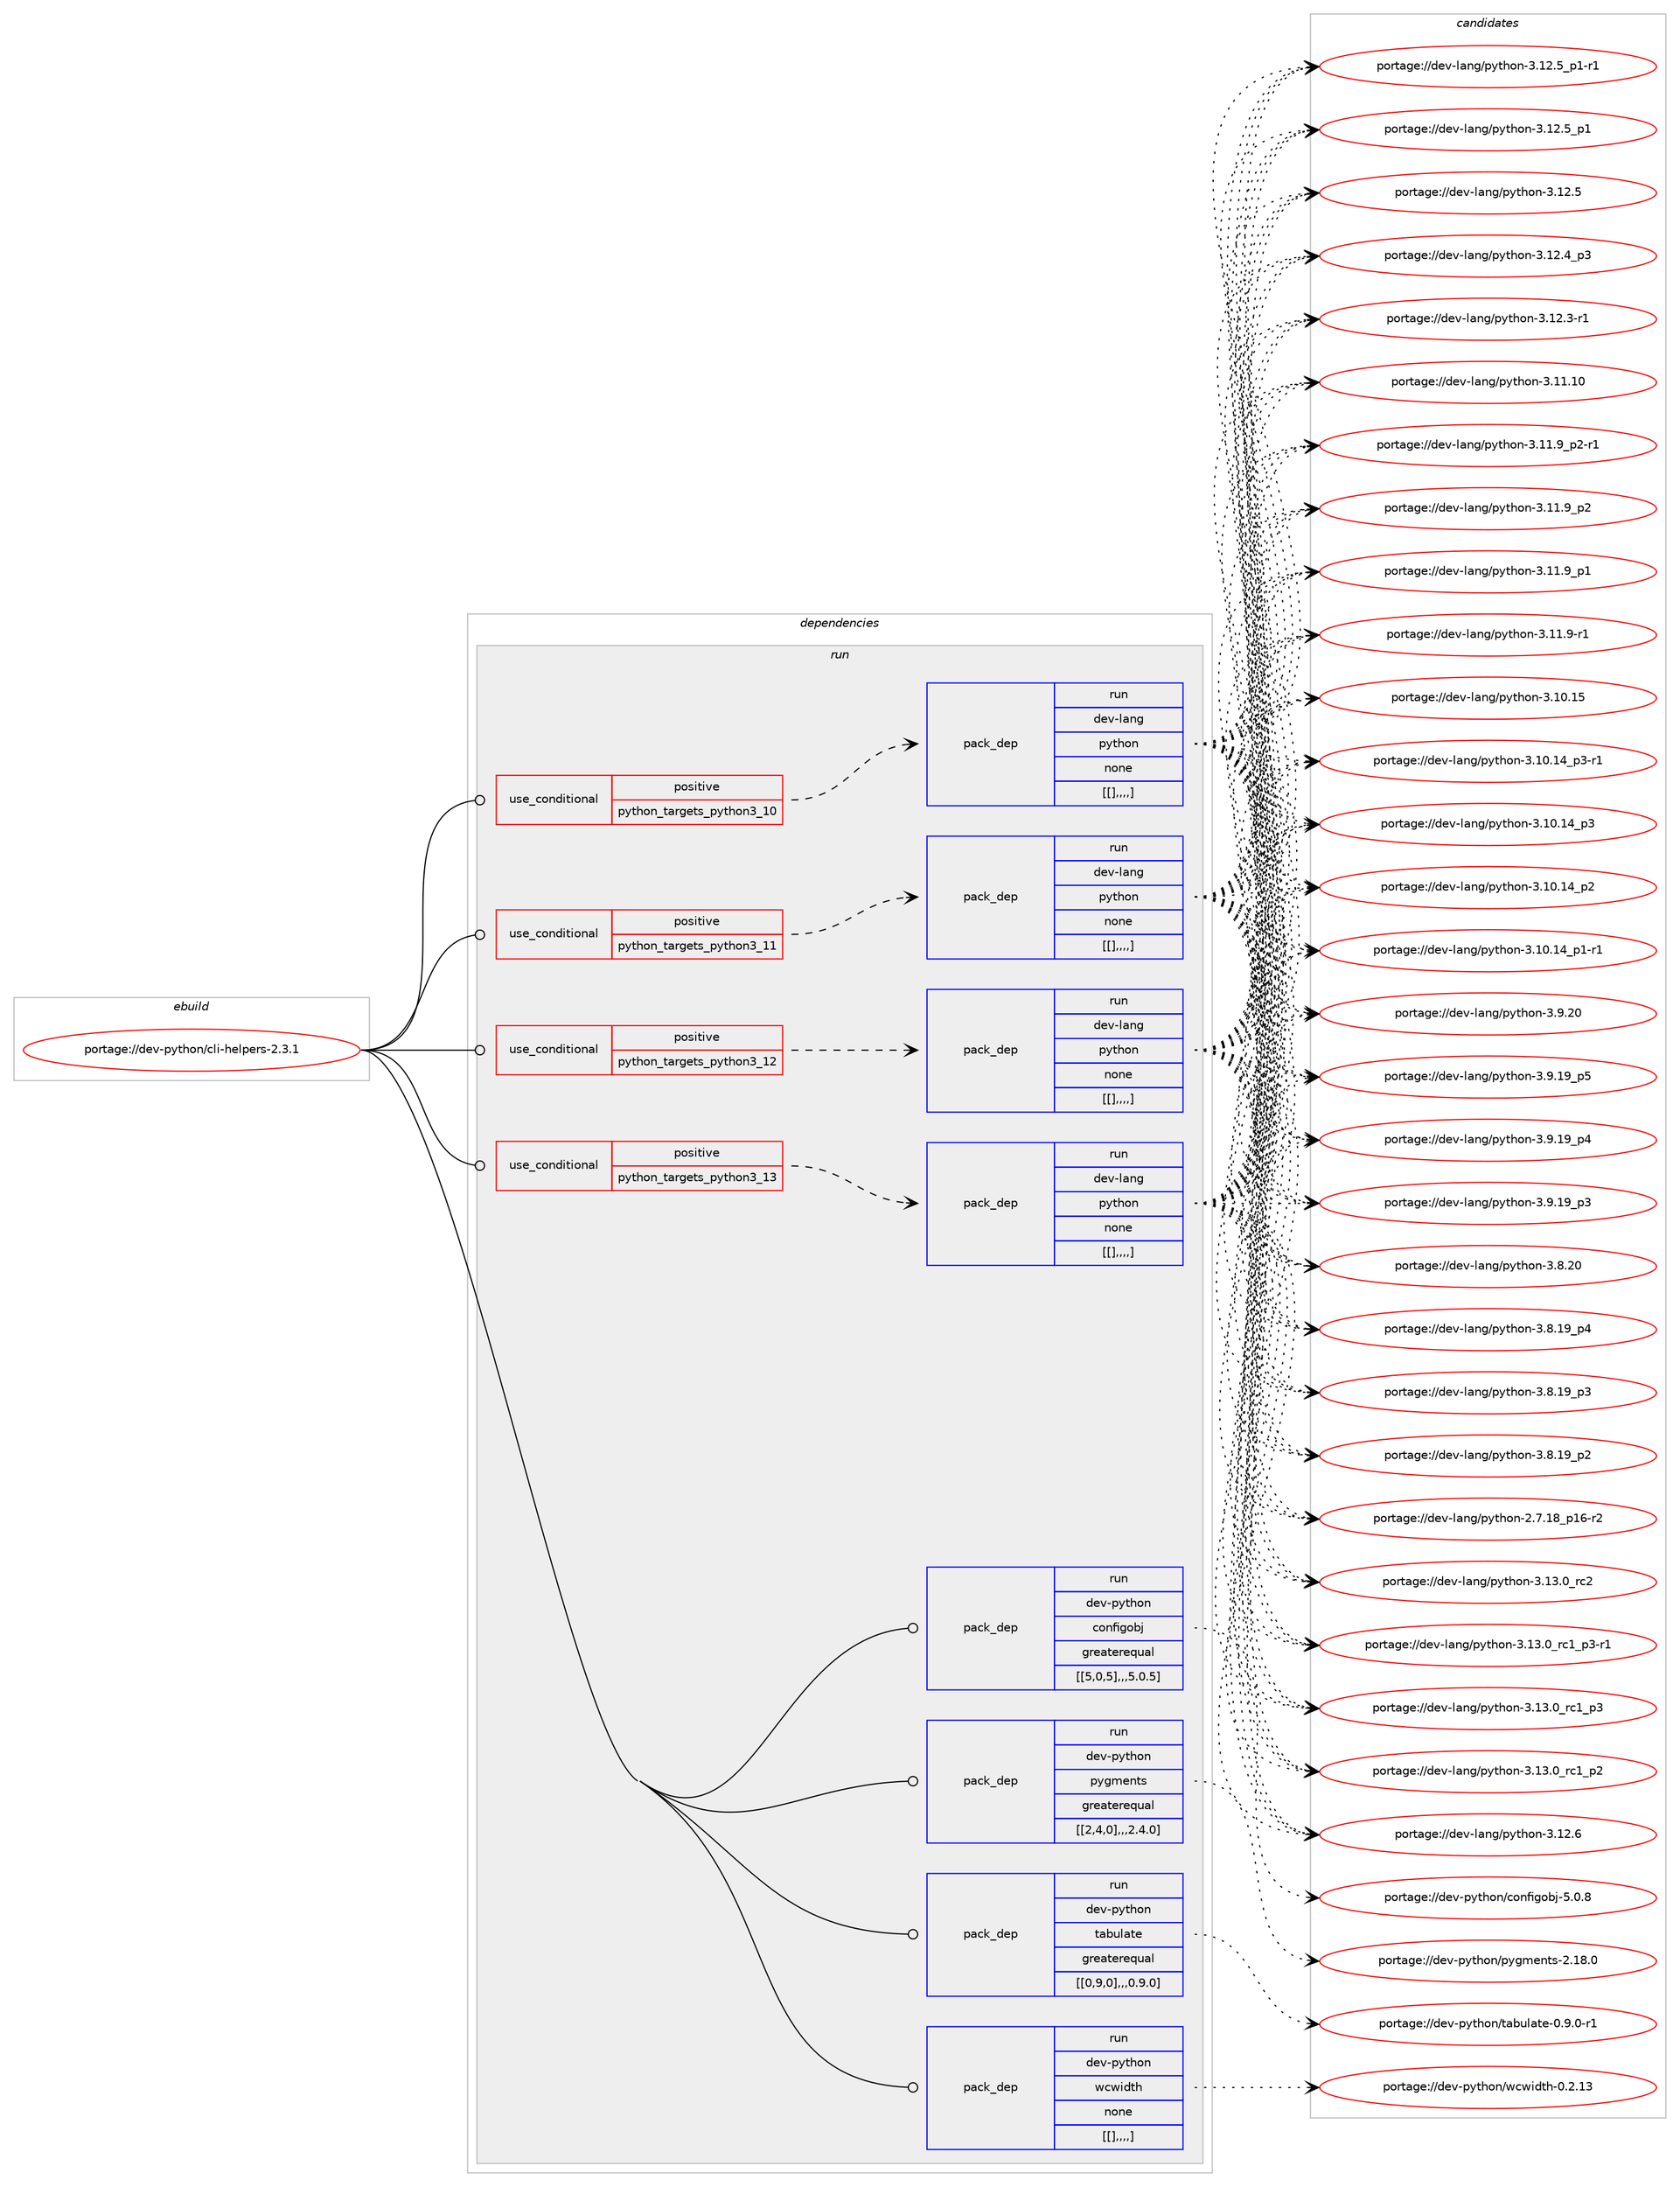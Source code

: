 digraph prolog {

# *************
# Graph options
# *************

newrank=true;
concentrate=true;
compound=true;
graph [rankdir=LR,fontname=Helvetica,fontsize=10,ranksep=1.5];#, ranksep=2.5, nodesep=0.2];
edge  [arrowhead=vee];
node  [fontname=Helvetica,fontsize=10];

# **********
# The ebuild
# **********

subgraph cluster_leftcol {
color=gray;
label=<<i>ebuild</i>>;
id [label="portage://dev-python/cli-helpers-2.3.1", color=red, width=4, href="../dev-python/cli-helpers-2.3.1.svg"];
}

# ****************
# The dependencies
# ****************

subgraph cluster_midcol {
color=gray;
label=<<i>dependencies</i>>;
subgraph cluster_compile {
fillcolor="#eeeeee";
style=filled;
label=<<i>compile</i>>;
}
subgraph cluster_compileandrun {
fillcolor="#eeeeee";
style=filled;
label=<<i>compile and run</i>>;
}
subgraph cluster_run {
fillcolor="#eeeeee";
style=filled;
label=<<i>run</i>>;
subgraph cond32257 {
dependency144692 [label=<<TABLE BORDER="0" CELLBORDER="1" CELLSPACING="0" CELLPADDING="4"><TR><TD ROWSPAN="3" CELLPADDING="10">use_conditional</TD></TR><TR><TD>positive</TD></TR><TR><TD>python_targets_python3_10</TD></TR></TABLE>>, shape=none, color=red];
subgraph pack111219 {
dependency144693 [label=<<TABLE BORDER="0" CELLBORDER="1" CELLSPACING="0" CELLPADDING="4" WIDTH="220"><TR><TD ROWSPAN="6" CELLPADDING="30">pack_dep</TD></TR><TR><TD WIDTH="110">run</TD></TR><TR><TD>dev-lang</TD></TR><TR><TD>python</TD></TR><TR><TD>none</TD></TR><TR><TD>[[],,,,]</TD></TR></TABLE>>, shape=none, color=blue];
}
dependency144692:e -> dependency144693:w [weight=20,style="dashed",arrowhead="vee"];
}
id:e -> dependency144692:w [weight=20,style="solid",arrowhead="odot"];
subgraph cond32258 {
dependency144694 [label=<<TABLE BORDER="0" CELLBORDER="1" CELLSPACING="0" CELLPADDING="4"><TR><TD ROWSPAN="3" CELLPADDING="10">use_conditional</TD></TR><TR><TD>positive</TD></TR><TR><TD>python_targets_python3_11</TD></TR></TABLE>>, shape=none, color=red];
subgraph pack111220 {
dependency144695 [label=<<TABLE BORDER="0" CELLBORDER="1" CELLSPACING="0" CELLPADDING="4" WIDTH="220"><TR><TD ROWSPAN="6" CELLPADDING="30">pack_dep</TD></TR><TR><TD WIDTH="110">run</TD></TR><TR><TD>dev-lang</TD></TR><TR><TD>python</TD></TR><TR><TD>none</TD></TR><TR><TD>[[],,,,]</TD></TR></TABLE>>, shape=none, color=blue];
}
dependency144694:e -> dependency144695:w [weight=20,style="dashed",arrowhead="vee"];
}
id:e -> dependency144694:w [weight=20,style="solid",arrowhead="odot"];
subgraph cond32259 {
dependency144696 [label=<<TABLE BORDER="0" CELLBORDER="1" CELLSPACING="0" CELLPADDING="4"><TR><TD ROWSPAN="3" CELLPADDING="10">use_conditional</TD></TR><TR><TD>positive</TD></TR><TR><TD>python_targets_python3_12</TD></TR></TABLE>>, shape=none, color=red];
subgraph pack111221 {
dependency144697 [label=<<TABLE BORDER="0" CELLBORDER="1" CELLSPACING="0" CELLPADDING="4" WIDTH="220"><TR><TD ROWSPAN="6" CELLPADDING="30">pack_dep</TD></TR><TR><TD WIDTH="110">run</TD></TR><TR><TD>dev-lang</TD></TR><TR><TD>python</TD></TR><TR><TD>none</TD></TR><TR><TD>[[],,,,]</TD></TR></TABLE>>, shape=none, color=blue];
}
dependency144696:e -> dependency144697:w [weight=20,style="dashed",arrowhead="vee"];
}
id:e -> dependency144696:w [weight=20,style="solid",arrowhead="odot"];
subgraph cond32260 {
dependency144698 [label=<<TABLE BORDER="0" CELLBORDER="1" CELLSPACING="0" CELLPADDING="4"><TR><TD ROWSPAN="3" CELLPADDING="10">use_conditional</TD></TR><TR><TD>positive</TD></TR><TR><TD>python_targets_python3_13</TD></TR></TABLE>>, shape=none, color=red];
subgraph pack111222 {
dependency144699 [label=<<TABLE BORDER="0" CELLBORDER="1" CELLSPACING="0" CELLPADDING="4" WIDTH="220"><TR><TD ROWSPAN="6" CELLPADDING="30">pack_dep</TD></TR><TR><TD WIDTH="110">run</TD></TR><TR><TD>dev-lang</TD></TR><TR><TD>python</TD></TR><TR><TD>none</TD></TR><TR><TD>[[],,,,]</TD></TR></TABLE>>, shape=none, color=blue];
}
dependency144698:e -> dependency144699:w [weight=20,style="dashed",arrowhead="vee"];
}
id:e -> dependency144698:w [weight=20,style="solid",arrowhead="odot"];
subgraph pack111223 {
dependency144700 [label=<<TABLE BORDER="0" CELLBORDER="1" CELLSPACING="0" CELLPADDING="4" WIDTH="220"><TR><TD ROWSPAN="6" CELLPADDING="30">pack_dep</TD></TR><TR><TD WIDTH="110">run</TD></TR><TR><TD>dev-python</TD></TR><TR><TD>configobj</TD></TR><TR><TD>greaterequal</TD></TR><TR><TD>[[5,0,5],,,5.0.5]</TD></TR></TABLE>>, shape=none, color=blue];
}
id:e -> dependency144700:w [weight=20,style="solid",arrowhead="odot"];
subgraph pack111224 {
dependency144701 [label=<<TABLE BORDER="0" CELLBORDER="1" CELLSPACING="0" CELLPADDING="4" WIDTH="220"><TR><TD ROWSPAN="6" CELLPADDING="30">pack_dep</TD></TR><TR><TD WIDTH="110">run</TD></TR><TR><TD>dev-python</TD></TR><TR><TD>pygments</TD></TR><TR><TD>greaterequal</TD></TR><TR><TD>[[2,4,0],,,2.4.0]</TD></TR></TABLE>>, shape=none, color=blue];
}
id:e -> dependency144701:w [weight=20,style="solid",arrowhead="odot"];
subgraph pack111225 {
dependency144702 [label=<<TABLE BORDER="0" CELLBORDER="1" CELLSPACING="0" CELLPADDING="4" WIDTH="220"><TR><TD ROWSPAN="6" CELLPADDING="30">pack_dep</TD></TR><TR><TD WIDTH="110">run</TD></TR><TR><TD>dev-python</TD></TR><TR><TD>tabulate</TD></TR><TR><TD>greaterequal</TD></TR><TR><TD>[[0,9,0],,,0.9.0]</TD></TR></TABLE>>, shape=none, color=blue];
}
id:e -> dependency144702:w [weight=20,style="solid",arrowhead="odot"];
subgraph pack111226 {
dependency144703 [label=<<TABLE BORDER="0" CELLBORDER="1" CELLSPACING="0" CELLPADDING="4" WIDTH="220"><TR><TD ROWSPAN="6" CELLPADDING="30">pack_dep</TD></TR><TR><TD WIDTH="110">run</TD></TR><TR><TD>dev-python</TD></TR><TR><TD>wcwidth</TD></TR><TR><TD>none</TD></TR><TR><TD>[[],,,,]</TD></TR></TABLE>>, shape=none, color=blue];
}
id:e -> dependency144703:w [weight=20,style="solid",arrowhead="odot"];
}
}

# **************
# The candidates
# **************

subgraph cluster_choices {
rank=same;
color=gray;
label=<<i>candidates</i>>;

subgraph choice111219 {
color=black;
nodesep=1;
choice10010111845108971101034711212111610411111045514649514648951149950 [label="portage://dev-lang/python-3.13.0_rc2", color=red, width=4,href="../dev-lang/python-3.13.0_rc2.svg"];
choice1001011184510897110103471121211161041111104551464951464895114994995112514511449 [label="portage://dev-lang/python-3.13.0_rc1_p3-r1", color=red, width=4,href="../dev-lang/python-3.13.0_rc1_p3-r1.svg"];
choice100101118451089711010347112121116104111110455146495146489511499499511251 [label="portage://dev-lang/python-3.13.0_rc1_p3", color=red, width=4,href="../dev-lang/python-3.13.0_rc1_p3.svg"];
choice100101118451089711010347112121116104111110455146495146489511499499511250 [label="portage://dev-lang/python-3.13.0_rc1_p2", color=red, width=4,href="../dev-lang/python-3.13.0_rc1_p2.svg"];
choice10010111845108971101034711212111610411111045514649504654 [label="portage://dev-lang/python-3.12.6", color=red, width=4,href="../dev-lang/python-3.12.6.svg"];
choice1001011184510897110103471121211161041111104551464950465395112494511449 [label="portage://dev-lang/python-3.12.5_p1-r1", color=red, width=4,href="../dev-lang/python-3.12.5_p1-r1.svg"];
choice100101118451089711010347112121116104111110455146495046539511249 [label="portage://dev-lang/python-3.12.5_p1", color=red, width=4,href="../dev-lang/python-3.12.5_p1.svg"];
choice10010111845108971101034711212111610411111045514649504653 [label="portage://dev-lang/python-3.12.5", color=red, width=4,href="../dev-lang/python-3.12.5.svg"];
choice100101118451089711010347112121116104111110455146495046529511251 [label="portage://dev-lang/python-3.12.4_p3", color=red, width=4,href="../dev-lang/python-3.12.4_p3.svg"];
choice100101118451089711010347112121116104111110455146495046514511449 [label="portage://dev-lang/python-3.12.3-r1", color=red, width=4,href="../dev-lang/python-3.12.3-r1.svg"];
choice1001011184510897110103471121211161041111104551464949464948 [label="portage://dev-lang/python-3.11.10", color=red, width=4,href="../dev-lang/python-3.11.10.svg"];
choice1001011184510897110103471121211161041111104551464949465795112504511449 [label="portage://dev-lang/python-3.11.9_p2-r1", color=red, width=4,href="../dev-lang/python-3.11.9_p2-r1.svg"];
choice100101118451089711010347112121116104111110455146494946579511250 [label="portage://dev-lang/python-3.11.9_p2", color=red, width=4,href="../dev-lang/python-3.11.9_p2.svg"];
choice100101118451089711010347112121116104111110455146494946579511249 [label="portage://dev-lang/python-3.11.9_p1", color=red, width=4,href="../dev-lang/python-3.11.9_p1.svg"];
choice100101118451089711010347112121116104111110455146494946574511449 [label="portage://dev-lang/python-3.11.9-r1", color=red, width=4,href="../dev-lang/python-3.11.9-r1.svg"];
choice1001011184510897110103471121211161041111104551464948464953 [label="portage://dev-lang/python-3.10.15", color=red, width=4,href="../dev-lang/python-3.10.15.svg"];
choice100101118451089711010347112121116104111110455146494846495295112514511449 [label="portage://dev-lang/python-3.10.14_p3-r1", color=red, width=4,href="../dev-lang/python-3.10.14_p3-r1.svg"];
choice10010111845108971101034711212111610411111045514649484649529511251 [label="portage://dev-lang/python-3.10.14_p3", color=red, width=4,href="../dev-lang/python-3.10.14_p3.svg"];
choice10010111845108971101034711212111610411111045514649484649529511250 [label="portage://dev-lang/python-3.10.14_p2", color=red, width=4,href="../dev-lang/python-3.10.14_p2.svg"];
choice100101118451089711010347112121116104111110455146494846495295112494511449 [label="portage://dev-lang/python-3.10.14_p1-r1", color=red, width=4,href="../dev-lang/python-3.10.14_p1-r1.svg"];
choice10010111845108971101034711212111610411111045514657465048 [label="portage://dev-lang/python-3.9.20", color=red, width=4,href="../dev-lang/python-3.9.20.svg"];
choice100101118451089711010347112121116104111110455146574649579511253 [label="portage://dev-lang/python-3.9.19_p5", color=red, width=4,href="../dev-lang/python-3.9.19_p5.svg"];
choice100101118451089711010347112121116104111110455146574649579511252 [label="portage://dev-lang/python-3.9.19_p4", color=red, width=4,href="../dev-lang/python-3.9.19_p4.svg"];
choice100101118451089711010347112121116104111110455146574649579511251 [label="portage://dev-lang/python-3.9.19_p3", color=red, width=4,href="../dev-lang/python-3.9.19_p3.svg"];
choice10010111845108971101034711212111610411111045514656465048 [label="portage://dev-lang/python-3.8.20", color=red, width=4,href="../dev-lang/python-3.8.20.svg"];
choice100101118451089711010347112121116104111110455146564649579511252 [label="portage://dev-lang/python-3.8.19_p4", color=red, width=4,href="../dev-lang/python-3.8.19_p4.svg"];
choice100101118451089711010347112121116104111110455146564649579511251 [label="portage://dev-lang/python-3.8.19_p3", color=red, width=4,href="../dev-lang/python-3.8.19_p3.svg"];
choice100101118451089711010347112121116104111110455146564649579511250 [label="portage://dev-lang/python-3.8.19_p2", color=red, width=4,href="../dev-lang/python-3.8.19_p2.svg"];
choice100101118451089711010347112121116104111110455046554649569511249544511450 [label="portage://dev-lang/python-2.7.18_p16-r2", color=red, width=4,href="../dev-lang/python-2.7.18_p16-r2.svg"];
dependency144693:e -> choice10010111845108971101034711212111610411111045514649514648951149950:w [style=dotted,weight="100"];
dependency144693:e -> choice1001011184510897110103471121211161041111104551464951464895114994995112514511449:w [style=dotted,weight="100"];
dependency144693:e -> choice100101118451089711010347112121116104111110455146495146489511499499511251:w [style=dotted,weight="100"];
dependency144693:e -> choice100101118451089711010347112121116104111110455146495146489511499499511250:w [style=dotted,weight="100"];
dependency144693:e -> choice10010111845108971101034711212111610411111045514649504654:w [style=dotted,weight="100"];
dependency144693:e -> choice1001011184510897110103471121211161041111104551464950465395112494511449:w [style=dotted,weight="100"];
dependency144693:e -> choice100101118451089711010347112121116104111110455146495046539511249:w [style=dotted,weight="100"];
dependency144693:e -> choice10010111845108971101034711212111610411111045514649504653:w [style=dotted,weight="100"];
dependency144693:e -> choice100101118451089711010347112121116104111110455146495046529511251:w [style=dotted,weight="100"];
dependency144693:e -> choice100101118451089711010347112121116104111110455146495046514511449:w [style=dotted,weight="100"];
dependency144693:e -> choice1001011184510897110103471121211161041111104551464949464948:w [style=dotted,weight="100"];
dependency144693:e -> choice1001011184510897110103471121211161041111104551464949465795112504511449:w [style=dotted,weight="100"];
dependency144693:e -> choice100101118451089711010347112121116104111110455146494946579511250:w [style=dotted,weight="100"];
dependency144693:e -> choice100101118451089711010347112121116104111110455146494946579511249:w [style=dotted,weight="100"];
dependency144693:e -> choice100101118451089711010347112121116104111110455146494946574511449:w [style=dotted,weight="100"];
dependency144693:e -> choice1001011184510897110103471121211161041111104551464948464953:w [style=dotted,weight="100"];
dependency144693:e -> choice100101118451089711010347112121116104111110455146494846495295112514511449:w [style=dotted,weight="100"];
dependency144693:e -> choice10010111845108971101034711212111610411111045514649484649529511251:w [style=dotted,weight="100"];
dependency144693:e -> choice10010111845108971101034711212111610411111045514649484649529511250:w [style=dotted,weight="100"];
dependency144693:e -> choice100101118451089711010347112121116104111110455146494846495295112494511449:w [style=dotted,weight="100"];
dependency144693:e -> choice10010111845108971101034711212111610411111045514657465048:w [style=dotted,weight="100"];
dependency144693:e -> choice100101118451089711010347112121116104111110455146574649579511253:w [style=dotted,weight="100"];
dependency144693:e -> choice100101118451089711010347112121116104111110455146574649579511252:w [style=dotted,weight="100"];
dependency144693:e -> choice100101118451089711010347112121116104111110455146574649579511251:w [style=dotted,weight="100"];
dependency144693:e -> choice10010111845108971101034711212111610411111045514656465048:w [style=dotted,weight="100"];
dependency144693:e -> choice100101118451089711010347112121116104111110455146564649579511252:w [style=dotted,weight="100"];
dependency144693:e -> choice100101118451089711010347112121116104111110455146564649579511251:w [style=dotted,weight="100"];
dependency144693:e -> choice100101118451089711010347112121116104111110455146564649579511250:w [style=dotted,weight="100"];
dependency144693:e -> choice100101118451089711010347112121116104111110455046554649569511249544511450:w [style=dotted,weight="100"];
}
subgraph choice111220 {
color=black;
nodesep=1;
choice10010111845108971101034711212111610411111045514649514648951149950 [label="portage://dev-lang/python-3.13.0_rc2", color=red, width=4,href="../dev-lang/python-3.13.0_rc2.svg"];
choice1001011184510897110103471121211161041111104551464951464895114994995112514511449 [label="portage://dev-lang/python-3.13.0_rc1_p3-r1", color=red, width=4,href="../dev-lang/python-3.13.0_rc1_p3-r1.svg"];
choice100101118451089711010347112121116104111110455146495146489511499499511251 [label="portage://dev-lang/python-3.13.0_rc1_p3", color=red, width=4,href="../dev-lang/python-3.13.0_rc1_p3.svg"];
choice100101118451089711010347112121116104111110455146495146489511499499511250 [label="portage://dev-lang/python-3.13.0_rc1_p2", color=red, width=4,href="../dev-lang/python-3.13.0_rc1_p2.svg"];
choice10010111845108971101034711212111610411111045514649504654 [label="portage://dev-lang/python-3.12.6", color=red, width=4,href="../dev-lang/python-3.12.6.svg"];
choice1001011184510897110103471121211161041111104551464950465395112494511449 [label="portage://dev-lang/python-3.12.5_p1-r1", color=red, width=4,href="../dev-lang/python-3.12.5_p1-r1.svg"];
choice100101118451089711010347112121116104111110455146495046539511249 [label="portage://dev-lang/python-3.12.5_p1", color=red, width=4,href="../dev-lang/python-3.12.5_p1.svg"];
choice10010111845108971101034711212111610411111045514649504653 [label="portage://dev-lang/python-3.12.5", color=red, width=4,href="../dev-lang/python-3.12.5.svg"];
choice100101118451089711010347112121116104111110455146495046529511251 [label="portage://dev-lang/python-3.12.4_p3", color=red, width=4,href="../dev-lang/python-3.12.4_p3.svg"];
choice100101118451089711010347112121116104111110455146495046514511449 [label="portage://dev-lang/python-3.12.3-r1", color=red, width=4,href="../dev-lang/python-3.12.3-r1.svg"];
choice1001011184510897110103471121211161041111104551464949464948 [label="portage://dev-lang/python-3.11.10", color=red, width=4,href="../dev-lang/python-3.11.10.svg"];
choice1001011184510897110103471121211161041111104551464949465795112504511449 [label="portage://dev-lang/python-3.11.9_p2-r1", color=red, width=4,href="../dev-lang/python-3.11.9_p2-r1.svg"];
choice100101118451089711010347112121116104111110455146494946579511250 [label="portage://dev-lang/python-3.11.9_p2", color=red, width=4,href="../dev-lang/python-3.11.9_p2.svg"];
choice100101118451089711010347112121116104111110455146494946579511249 [label="portage://dev-lang/python-3.11.9_p1", color=red, width=4,href="../dev-lang/python-3.11.9_p1.svg"];
choice100101118451089711010347112121116104111110455146494946574511449 [label="portage://dev-lang/python-3.11.9-r1", color=red, width=4,href="../dev-lang/python-3.11.9-r1.svg"];
choice1001011184510897110103471121211161041111104551464948464953 [label="portage://dev-lang/python-3.10.15", color=red, width=4,href="../dev-lang/python-3.10.15.svg"];
choice100101118451089711010347112121116104111110455146494846495295112514511449 [label="portage://dev-lang/python-3.10.14_p3-r1", color=red, width=4,href="../dev-lang/python-3.10.14_p3-r1.svg"];
choice10010111845108971101034711212111610411111045514649484649529511251 [label="portage://dev-lang/python-3.10.14_p3", color=red, width=4,href="../dev-lang/python-3.10.14_p3.svg"];
choice10010111845108971101034711212111610411111045514649484649529511250 [label="portage://dev-lang/python-3.10.14_p2", color=red, width=4,href="../dev-lang/python-3.10.14_p2.svg"];
choice100101118451089711010347112121116104111110455146494846495295112494511449 [label="portage://dev-lang/python-3.10.14_p1-r1", color=red, width=4,href="../dev-lang/python-3.10.14_p1-r1.svg"];
choice10010111845108971101034711212111610411111045514657465048 [label="portage://dev-lang/python-3.9.20", color=red, width=4,href="../dev-lang/python-3.9.20.svg"];
choice100101118451089711010347112121116104111110455146574649579511253 [label="portage://dev-lang/python-3.9.19_p5", color=red, width=4,href="../dev-lang/python-3.9.19_p5.svg"];
choice100101118451089711010347112121116104111110455146574649579511252 [label="portage://dev-lang/python-3.9.19_p4", color=red, width=4,href="../dev-lang/python-3.9.19_p4.svg"];
choice100101118451089711010347112121116104111110455146574649579511251 [label="portage://dev-lang/python-3.9.19_p3", color=red, width=4,href="../dev-lang/python-3.9.19_p3.svg"];
choice10010111845108971101034711212111610411111045514656465048 [label="portage://dev-lang/python-3.8.20", color=red, width=4,href="../dev-lang/python-3.8.20.svg"];
choice100101118451089711010347112121116104111110455146564649579511252 [label="portage://dev-lang/python-3.8.19_p4", color=red, width=4,href="../dev-lang/python-3.8.19_p4.svg"];
choice100101118451089711010347112121116104111110455146564649579511251 [label="portage://dev-lang/python-3.8.19_p3", color=red, width=4,href="../dev-lang/python-3.8.19_p3.svg"];
choice100101118451089711010347112121116104111110455146564649579511250 [label="portage://dev-lang/python-3.8.19_p2", color=red, width=4,href="../dev-lang/python-3.8.19_p2.svg"];
choice100101118451089711010347112121116104111110455046554649569511249544511450 [label="portage://dev-lang/python-2.7.18_p16-r2", color=red, width=4,href="../dev-lang/python-2.7.18_p16-r2.svg"];
dependency144695:e -> choice10010111845108971101034711212111610411111045514649514648951149950:w [style=dotted,weight="100"];
dependency144695:e -> choice1001011184510897110103471121211161041111104551464951464895114994995112514511449:w [style=dotted,weight="100"];
dependency144695:e -> choice100101118451089711010347112121116104111110455146495146489511499499511251:w [style=dotted,weight="100"];
dependency144695:e -> choice100101118451089711010347112121116104111110455146495146489511499499511250:w [style=dotted,weight="100"];
dependency144695:e -> choice10010111845108971101034711212111610411111045514649504654:w [style=dotted,weight="100"];
dependency144695:e -> choice1001011184510897110103471121211161041111104551464950465395112494511449:w [style=dotted,weight="100"];
dependency144695:e -> choice100101118451089711010347112121116104111110455146495046539511249:w [style=dotted,weight="100"];
dependency144695:e -> choice10010111845108971101034711212111610411111045514649504653:w [style=dotted,weight="100"];
dependency144695:e -> choice100101118451089711010347112121116104111110455146495046529511251:w [style=dotted,weight="100"];
dependency144695:e -> choice100101118451089711010347112121116104111110455146495046514511449:w [style=dotted,weight="100"];
dependency144695:e -> choice1001011184510897110103471121211161041111104551464949464948:w [style=dotted,weight="100"];
dependency144695:e -> choice1001011184510897110103471121211161041111104551464949465795112504511449:w [style=dotted,weight="100"];
dependency144695:e -> choice100101118451089711010347112121116104111110455146494946579511250:w [style=dotted,weight="100"];
dependency144695:e -> choice100101118451089711010347112121116104111110455146494946579511249:w [style=dotted,weight="100"];
dependency144695:e -> choice100101118451089711010347112121116104111110455146494946574511449:w [style=dotted,weight="100"];
dependency144695:e -> choice1001011184510897110103471121211161041111104551464948464953:w [style=dotted,weight="100"];
dependency144695:e -> choice100101118451089711010347112121116104111110455146494846495295112514511449:w [style=dotted,weight="100"];
dependency144695:e -> choice10010111845108971101034711212111610411111045514649484649529511251:w [style=dotted,weight="100"];
dependency144695:e -> choice10010111845108971101034711212111610411111045514649484649529511250:w [style=dotted,weight="100"];
dependency144695:e -> choice100101118451089711010347112121116104111110455146494846495295112494511449:w [style=dotted,weight="100"];
dependency144695:e -> choice10010111845108971101034711212111610411111045514657465048:w [style=dotted,weight="100"];
dependency144695:e -> choice100101118451089711010347112121116104111110455146574649579511253:w [style=dotted,weight="100"];
dependency144695:e -> choice100101118451089711010347112121116104111110455146574649579511252:w [style=dotted,weight="100"];
dependency144695:e -> choice100101118451089711010347112121116104111110455146574649579511251:w [style=dotted,weight="100"];
dependency144695:e -> choice10010111845108971101034711212111610411111045514656465048:w [style=dotted,weight="100"];
dependency144695:e -> choice100101118451089711010347112121116104111110455146564649579511252:w [style=dotted,weight="100"];
dependency144695:e -> choice100101118451089711010347112121116104111110455146564649579511251:w [style=dotted,weight="100"];
dependency144695:e -> choice100101118451089711010347112121116104111110455146564649579511250:w [style=dotted,weight="100"];
dependency144695:e -> choice100101118451089711010347112121116104111110455046554649569511249544511450:w [style=dotted,weight="100"];
}
subgraph choice111221 {
color=black;
nodesep=1;
choice10010111845108971101034711212111610411111045514649514648951149950 [label="portage://dev-lang/python-3.13.0_rc2", color=red, width=4,href="../dev-lang/python-3.13.0_rc2.svg"];
choice1001011184510897110103471121211161041111104551464951464895114994995112514511449 [label="portage://dev-lang/python-3.13.0_rc1_p3-r1", color=red, width=4,href="../dev-lang/python-3.13.0_rc1_p3-r1.svg"];
choice100101118451089711010347112121116104111110455146495146489511499499511251 [label="portage://dev-lang/python-3.13.0_rc1_p3", color=red, width=4,href="../dev-lang/python-3.13.0_rc1_p3.svg"];
choice100101118451089711010347112121116104111110455146495146489511499499511250 [label="portage://dev-lang/python-3.13.0_rc1_p2", color=red, width=4,href="../dev-lang/python-3.13.0_rc1_p2.svg"];
choice10010111845108971101034711212111610411111045514649504654 [label="portage://dev-lang/python-3.12.6", color=red, width=4,href="../dev-lang/python-3.12.6.svg"];
choice1001011184510897110103471121211161041111104551464950465395112494511449 [label="portage://dev-lang/python-3.12.5_p1-r1", color=red, width=4,href="../dev-lang/python-3.12.5_p1-r1.svg"];
choice100101118451089711010347112121116104111110455146495046539511249 [label="portage://dev-lang/python-3.12.5_p1", color=red, width=4,href="../dev-lang/python-3.12.5_p1.svg"];
choice10010111845108971101034711212111610411111045514649504653 [label="portage://dev-lang/python-3.12.5", color=red, width=4,href="../dev-lang/python-3.12.5.svg"];
choice100101118451089711010347112121116104111110455146495046529511251 [label="portage://dev-lang/python-3.12.4_p3", color=red, width=4,href="../dev-lang/python-3.12.4_p3.svg"];
choice100101118451089711010347112121116104111110455146495046514511449 [label="portage://dev-lang/python-3.12.3-r1", color=red, width=4,href="../dev-lang/python-3.12.3-r1.svg"];
choice1001011184510897110103471121211161041111104551464949464948 [label="portage://dev-lang/python-3.11.10", color=red, width=4,href="../dev-lang/python-3.11.10.svg"];
choice1001011184510897110103471121211161041111104551464949465795112504511449 [label="portage://dev-lang/python-3.11.9_p2-r1", color=red, width=4,href="../dev-lang/python-3.11.9_p2-r1.svg"];
choice100101118451089711010347112121116104111110455146494946579511250 [label="portage://dev-lang/python-3.11.9_p2", color=red, width=4,href="../dev-lang/python-3.11.9_p2.svg"];
choice100101118451089711010347112121116104111110455146494946579511249 [label="portage://dev-lang/python-3.11.9_p1", color=red, width=4,href="../dev-lang/python-3.11.9_p1.svg"];
choice100101118451089711010347112121116104111110455146494946574511449 [label="portage://dev-lang/python-3.11.9-r1", color=red, width=4,href="../dev-lang/python-3.11.9-r1.svg"];
choice1001011184510897110103471121211161041111104551464948464953 [label="portage://dev-lang/python-3.10.15", color=red, width=4,href="../dev-lang/python-3.10.15.svg"];
choice100101118451089711010347112121116104111110455146494846495295112514511449 [label="portage://dev-lang/python-3.10.14_p3-r1", color=red, width=4,href="../dev-lang/python-3.10.14_p3-r1.svg"];
choice10010111845108971101034711212111610411111045514649484649529511251 [label="portage://dev-lang/python-3.10.14_p3", color=red, width=4,href="../dev-lang/python-3.10.14_p3.svg"];
choice10010111845108971101034711212111610411111045514649484649529511250 [label="portage://dev-lang/python-3.10.14_p2", color=red, width=4,href="../dev-lang/python-3.10.14_p2.svg"];
choice100101118451089711010347112121116104111110455146494846495295112494511449 [label="portage://dev-lang/python-3.10.14_p1-r1", color=red, width=4,href="../dev-lang/python-3.10.14_p1-r1.svg"];
choice10010111845108971101034711212111610411111045514657465048 [label="portage://dev-lang/python-3.9.20", color=red, width=4,href="../dev-lang/python-3.9.20.svg"];
choice100101118451089711010347112121116104111110455146574649579511253 [label="portage://dev-lang/python-3.9.19_p5", color=red, width=4,href="../dev-lang/python-3.9.19_p5.svg"];
choice100101118451089711010347112121116104111110455146574649579511252 [label="portage://dev-lang/python-3.9.19_p4", color=red, width=4,href="../dev-lang/python-3.9.19_p4.svg"];
choice100101118451089711010347112121116104111110455146574649579511251 [label="portage://dev-lang/python-3.9.19_p3", color=red, width=4,href="../dev-lang/python-3.9.19_p3.svg"];
choice10010111845108971101034711212111610411111045514656465048 [label="portage://dev-lang/python-3.8.20", color=red, width=4,href="../dev-lang/python-3.8.20.svg"];
choice100101118451089711010347112121116104111110455146564649579511252 [label="portage://dev-lang/python-3.8.19_p4", color=red, width=4,href="../dev-lang/python-3.8.19_p4.svg"];
choice100101118451089711010347112121116104111110455146564649579511251 [label="portage://dev-lang/python-3.8.19_p3", color=red, width=4,href="../dev-lang/python-3.8.19_p3.svg"];
choice100101118451089711010347112121116104111110455146564649579511250 [label="portage://dev-lang/python-3.8.19_p2", color=red, width=4,href="../dev-lang/python-3.8.19_p2.svg"];
choice100101118451089711010347112121116104111110455046554649569511249544511450 [label="portage://dev-lang/python-2.7.18_p16-r2", color=red, width=4,href="../dev-lang/python-2.7.18_p16-r2.svg"];
dependency144697:e -> choice10010111845108971101034711212111610411111045514649514648951149950:w [style=dotted,weight="100"];
dependency144697:e -> choice1001011184510897110103471121211161041111104551464951464895114994995112514511449:w [style=dotted,weight="100"];
dependency144697:e -> choice100101118451089711010347112121116104111110455146495146489511499499511251:w [style=dotted,weight="100"];
dependency144697:e -> choice100101118451089711010347112121116104111110455146495146489511499499511250:w [style=dotted,weight="100"];
dependency144697:e -> choice10010111845108971101034711212111610411111045514649504654:w [style=dotted,weight="100"];
dependency144697:e -> choice1001011184510897110103471121211161041111104551464950465395112494511449:w [style=dotted,weight="100"];
dependency144697:e -> choice100101118451089711010347112121116104111110455146495046539511249:w [style=dotted,weight="100"];
dependency144697:e -> choice10010111845108971101034711212111610411111045514649504653:w [style=dotted,weight="100"];
dependency144697:e -> choice100101118451089711010347112121116104111110455146495046529511251:w [style=dotted,weight="100"];
dependency144697:e -> choice100101118451089711010347112121116104111110455146495046514511449:w [style=dotted,weight="100"];
dependency144697:e -> choice1001011184510897110103471121211161041111104551464949464948:w [style=dotted,weight="100"];
dependency144697:e -> choice1001011184510897110103471121211161041111104551464949465795112504511449:w [style=dotted,weight="100"];
dependency144697:e -> choice100101118451089711010347112121116104111110455146494946579511250:w [style=dotted,weight="100"];
dependency144697:e -> choice100101118451089711010347112121116104111110455146494946579511249:w [style=dotted,weight="100"];
dependency144697:e -> choice100101118451089711010347112121116104111110455146494946574511449:w [style=dotted,weight="100"];
dependency144697:e -> choice1001011184510897110103471121211161041111104551464948464953:w [style=dotted,weight="100"];
dependency144697:e -> choice100101118451089711010347112121116104111110455146494846495295112514511449:w [style=dotted,weight="100"];
dependency144697:e -> choice10010111845108971101034711212111610411111045514649484649529511251:w [style=dotted,weight="100"];
dependency144697:e -> choice10010111845108971101034711212111610411111045514649484649529511250:w [style=dotted,weight="100"];
dependency144697:e -> choice100101118451089711010347112121116104111110455146494846495295112494511449:w [style=dotted,weight="100"];
dependency144697:e -> choice10010111845108971101034711212111610411111045514657465048:w [style=dotted,weight="100"];
dependency144697:e -> choice100101118451089711010347112121116104111110455146574649579511253:w [style=dotted,weight="100"];
dependency144697:e -> choice100101118451089711010347112121116104111110455146574649579511252:w [style=dotted,weight="100"];
dependency144697:e -> choice100101118451089711010347112121116104111110455146574649579511251:w [style=dotted,weight="100"];
dependency144697:e -> choice10010111845108971101034711212111610411111045514656465048:w [style=dotted,weight="100"];
dependency144697:e -> choice100101118451089711010347112121116104111110455146564649579511252:w [style=dotted,weight="100"];
dependency144697:e -> choice100101118451089711010347112121116104111110455146564649579511251:w [style=dotted,weight="100"];
dependency144697:e -> choice100101118451089711010347112121116104111110455146564649579511250:w [style=dotted,weight="100"];
dependency144697:e -> choice100101118451089711010347112121116104111110455046554649569511249544511450:w [style=dotted,weight="100"];
}
subgraph choice111222 {
color=black;
nodesep=1;
choice10010111845108971101034711212111610411111045514649514648951149950 [label="portage://dev-lang/python-3.13.0_rc2", color=red, width=4,href="../dev-lang/python-3.13.0_rc2.svg"];
choice1001011184510897110103471121211161041111104551464951464895114994995112514511449 [label="portage://dev-lang/python-3.13.0_rc1_p3-r1", color=red, width=4,href="../dev-lang/python-3.13.0_rc1_p3-r1.svg"];
choice100101118451089711010347112121116104111110455146495146489511499499511251 [label="portage://dev-lang/python-3.13.0_rc1_p3", color=red, width=4,href="../dev-lang/python-3.13.0_rc1_p3.svg"];
choice100101118451089711010347112121116104111110455146495146489511499499511250 [label="portage://dev-lang/python-3.13.0_rc1_p2", color=red, width=4,href="../dev-lang/python-3.13.0_rc1_p2.svg"];
choice10010111845108971101034711212111610411111045514649504654 [label="portage://dev-lang/python-3.12.6", color=red, width=4,href="../dev-lang/python-3.12.6.svg"];
choice1001011184510897110103471121211161041111104551464950465395112494511449 [label="portage://dev-lang/python-3.12.5_p1-r1", color=red, width=4,href="../dev-lang/python-3.12.5_p1-r1.svg"];
choice100101118451089711010347112121116104111110455146495046539511249 [label="portage://dev-lang/python-3.12.5_p1", color=red, width=4,href="../dev-lang/python-3.12.5_p1.svg"];
choice10010111845108971101034711212111610411111045514649504653 [label="portage://dev-lang/python-3.12.5", color=red, width=4,href="../dev-lang/python-3.12.5.svg"];
choice100101118451089711010347112121116104111110455146495046529511251 [label="portage://dev-lang/python-3.12.4_p3", color=red, width=4,href="../dev-lang/python-3.12.4_p3.svg"];
choice100101118451089711010347112121116104111110455146495046514511449 [label="portage://dev-lang/python-3.12.3-r1", color=red, width=4,href="../dev-lang/python-3.12.3-r1.svg"];
choice1001011184510897110103471121211161041111104551464949464948 [label="portage://dev-lang/python-3.11.10", color=red, width=4,href="../dev-lang/python-3.11.10.svg"];
choice1001011184510897110103471121211161041111104551464949465795112504511449 [label="portage://dev-lang/python-3.11.9_p2-r1", color=red, width=4,href="../dev-lang/python-3.11.9_p2-r1.svg"];
choice100101118451089711010347112121116104111110455146494946579511250 [label="portage://dev-lang/python-3.11.9_p2", color=red, width=4,href="../dev-lang/python-3.11.9_p2.svg"];
choice100101118451089711010347112121116104111110455146494946579511249 [label="portage://dev-lang/python-3.11.9_p1", color=red, width=4,href="../dev-lang/python-3.11.9_p1.svg"];
choice100101118451089711010347112121116104111110455146494946574511449 [label="portage://dev-lang/python-3.11.9-r1", color=red, width=4,href="../dev-lang/python-3.11.9-r1.svg"];
choice1001011184510897110103471121211161041111104551464948464953 [label="portage://dev-lang/python-3.10.15", color=red, width=4,href="../dev-lang/python-3.10.15.svg"];
choice100101118451089711010347112121116104111110455146494846495295112514511449 [label="portage://dev-lang/python-3.10.14_p3-r1", color=red, width=4,href="../dev-lang/python-3.10.14_p3-r1.svg"];
choice10010111845108971101034711212111610411111045514649484649529511251 [label="portage://dev-lang/python-3.10.14_p3", color=red, width=4,href="../dev-lang/python-3.10.14_p3.svg"];
choice10010111845108971101034711212111610411111045514649484649529511250 [label="portage://dev-lang/python-3.10.14_p2", color=red, width=4,href="../dev-lang/python-3.10.14_p2.svg"];
choice100101118451089711010347112121116104111110455146494846495295112494511449 [label="portage://dev-lang/python-3.10.14_p1-r1", color=red, width=4,href="../dev-lang/python-3.10.14_p1-r1.svg"];
choice10010111845108971101034711212111610411111045514657465048 [label="portage://dev-lang/python-3.9.20", color=red, width=4,href="../dev-lang/python-3.9.20.svg"];
choice100101118451089711010347112121116104111110455146574649579511253 [label="portage://dev-lang/python-3.9.19_p5", color=red, width=4,href="../dev-lang/python-3.9.19_p5.svg"];
choice100101118451089711010347112121116104111110455146574649579511252 [label="portage://dev-lang/python-3.9.19_p4", color=red, width=4,href="../dev-lang/python-3.9.19_p4.svg"];
choice100101118451089711010347112121116104111110455146574649579511251 [label="portage://dev-lang/python-3.9.19_p3", color=red, width=4,href="../dev-lang/python-3.9.19_p3.svg"];
choice10010111845108971101034711212111610411111045514656465048 [label="portage://dev-lang/python-3.8.20", color=red, width=4,href="../dev-lang/python-3.8.20.svg"];
choice100101118451089711010347112121116104111110455146564649579511252 [label="portage://dev-lang/python-3.8.19_p4", color=red, width=4,href="../dev-lang/python-3.8.19_p4.svg"];
choice100101118451089711010347112121116104111110455146564649579511251 [label="portage://dev-lang/python-3.8.19_p3", color=red, width=4,href="../dev-lang/python-3.8.19_p3.svg"];
choice100101118451089711010347112121116104111110455146564649579511250 [label="portage://dev-lang/python-3.8.19_p2", color=red, width=4,href="../dev-lang/python-3.8.19_p2.svg"];
choice100101118451089711010347112121116104111110455046554649569511249544511450 [label="portage://dev-lang/python-2.7.18_p16-r2", color=red, width=4,href="../dev-lang/python-2.7.18_p16-r2.svg"];
dependency144699:e -> choice10010111845108971101034711212111610411111045514649514648951149950:w [style=dotted,weight="100"];
dependency144699:e -> choice1001011184510897110103471121211161041111104551464951464895114994995112514511449:w [style=dotted,weight="100"];
dependency144699:e -> choice100101118451089711010347112121116104111110455146495146489511499499511251:w [style=dotted,weight="100"];
dependency144699:e -> choice100101118451089711010347112121116104111110455146495146489511499499511250:w [style=dotted,weight="100"];
dependency144699:e -> choice10010111845108971101034711212111610411111045514649504654:w [style=dotted,weight="100"];
dependency144699:e -> choice1001011184510897110103471121211161041111104551464950465395112494511449:w [style=dotted,weight="100"];
dependency144699:e -> choice100101118451089711010347112121116104111110455146495046539511249:w [style=dotted,weight="100"];
dependency144699:e -> choice10010111845108971101034711212111610411111045514649504653:w [style=dotted,weight="100"];
dependency144699:e -> choice100101118451089711010347112121116104111110455146495046529511251:w [style=dotted,weight="100"];
dependency144699:e -> choice100101118451089711010347112121116104111110455146495046514511449:w [style=dotted,weight="100"];
dependency144699:e -> choice1001011184510897110103471121211161041111104551464949464948:w [style=dotted,weight="100"];
dependency144699:e -> choice1001011184510897110103471121211161041111104551464949465795112504511449:w [style=dotted,weight="100"];
dependency144699:e -> choice100101118451089711010347112121116104111110455146494946579511250:w [style=dotted,weight="100"];
dependency144699:e -> choice100101118451089711010347112121116104111110455146494946579511249:w [style=dotted,weight="100"];
dependency144699:e -> choice100101118451089711010347112121116104111110455146494946574511449:w [style=dotted,weight="100"];
dependency144699:e -> choice1001011184510897110103471121211161041111104551464948464953:w [style=dotted,weight="100"];
dependency144699:e -> choice100101118451089711010347112121116104111110455146494846495295112514511449:w [style=dotted,weight="100"];
dependency144699:e -> choice10010111845108971101034711212111610411111045514649484649529511251:w [style=dotted,weight="100"];
dependency144699:e -> choice10010111845108971101034711212111610411111045514649484649529511250:w [style=dotted,weight="100"];
dependency144699:e -> choice100101118451089711010347112121116104111110455146494846495295112494511449:w [style=dotted,weight="100"];
dependency144699:e -> choice10010111845108971101034711212111610411111045514657465048:w [style=dotted,weight="100"];
dependency144699:e -> choice100101118451089711010347112121116104111110455146574649579511253:w [style=dotted,weight="100"];
dependency144699:e -> choice100101118451089711010347112121116104111110455146574649579511252:w [style=dotted,weight="100"];
dependency144699:e -> choice100101118451089711010347112121116104111110455146574649579511251:w [style=dotted,weight="100"];
dependency144699:e -> choice10010111845108971101034711212111610411111045514656465048:w [style=dotted,weight="100"];
dependency144699:e -> choice100101118451089711010347112121116104111110455146564649579511252:w [style=dotted,weight="100"];
dependency144699:e -> choice100101118451089711010347112121116104111110455146564649579511251:w [style=dotted,weight="100"];
dependency144699:e -> choice100101118451089711010347112121116104111110455146564649579511250:w [style=dotted,weight="100"];
dependency144699:e -> choice100101118451089711010347112121116104111110455046554649569511249544511450:w [style=dotted,weight="100"];
}
subgraph choice111223 {
color=black;
nodesep=1;
choice10010111845112121116104111110479911111010210510311198106455346484656 [label="portage://dev-python/configobj-5.0.8", color=red, width=4,href="../dev-python/configobj-5.0.8.svg"];
dependency144700:e -> choice10010111845112121116104111110479911111010210510311198106455346484656:w [style=dotted,weight="100"];
}
subgraph choice111224 {
color=black;
nodesep=1;
choice100101118451121211161041111104711212110310910111011611545504649564648 [label="portage://dev-python/pygments-2.18.0", color=red, width=4,href="../dev-python/pygments-2.18.0.svg"];
dependency144701:e -> choice100101118451121211161041111104711212110310910111011611545504649564648:w [style=dotted,weight="100"];
}
subgraph choice111225 {
color=black;
nodesep=1;
choice10010111845112121116104111110471169798117108971161014548465746484511449 [label="portage://dev-python/tabulate-0.9.0-r1", color=red, width=4,href="../dev-python/tabulate-0.9.0-r1.svg"];
dependency144702:e -> choice10010111845112121116104111110471169798117108971161014548465746484511449:w [style=dotted,weight="100"];
}
subgraph choice111226 {
color=black;
nodesep=1;
choice10010111845112121116104111110471199911910510011610445484650464951 [label="portage://dev-python/wcwidth-0.2.13", color=red, width=4,href="../dev-python/wcwidth-0.2.13.svg"];
dependency144703:e -> choice10010111845112121116104111110471199911910510011610445484650464951:w [style=dotted,weight="100"];
}
}

}
